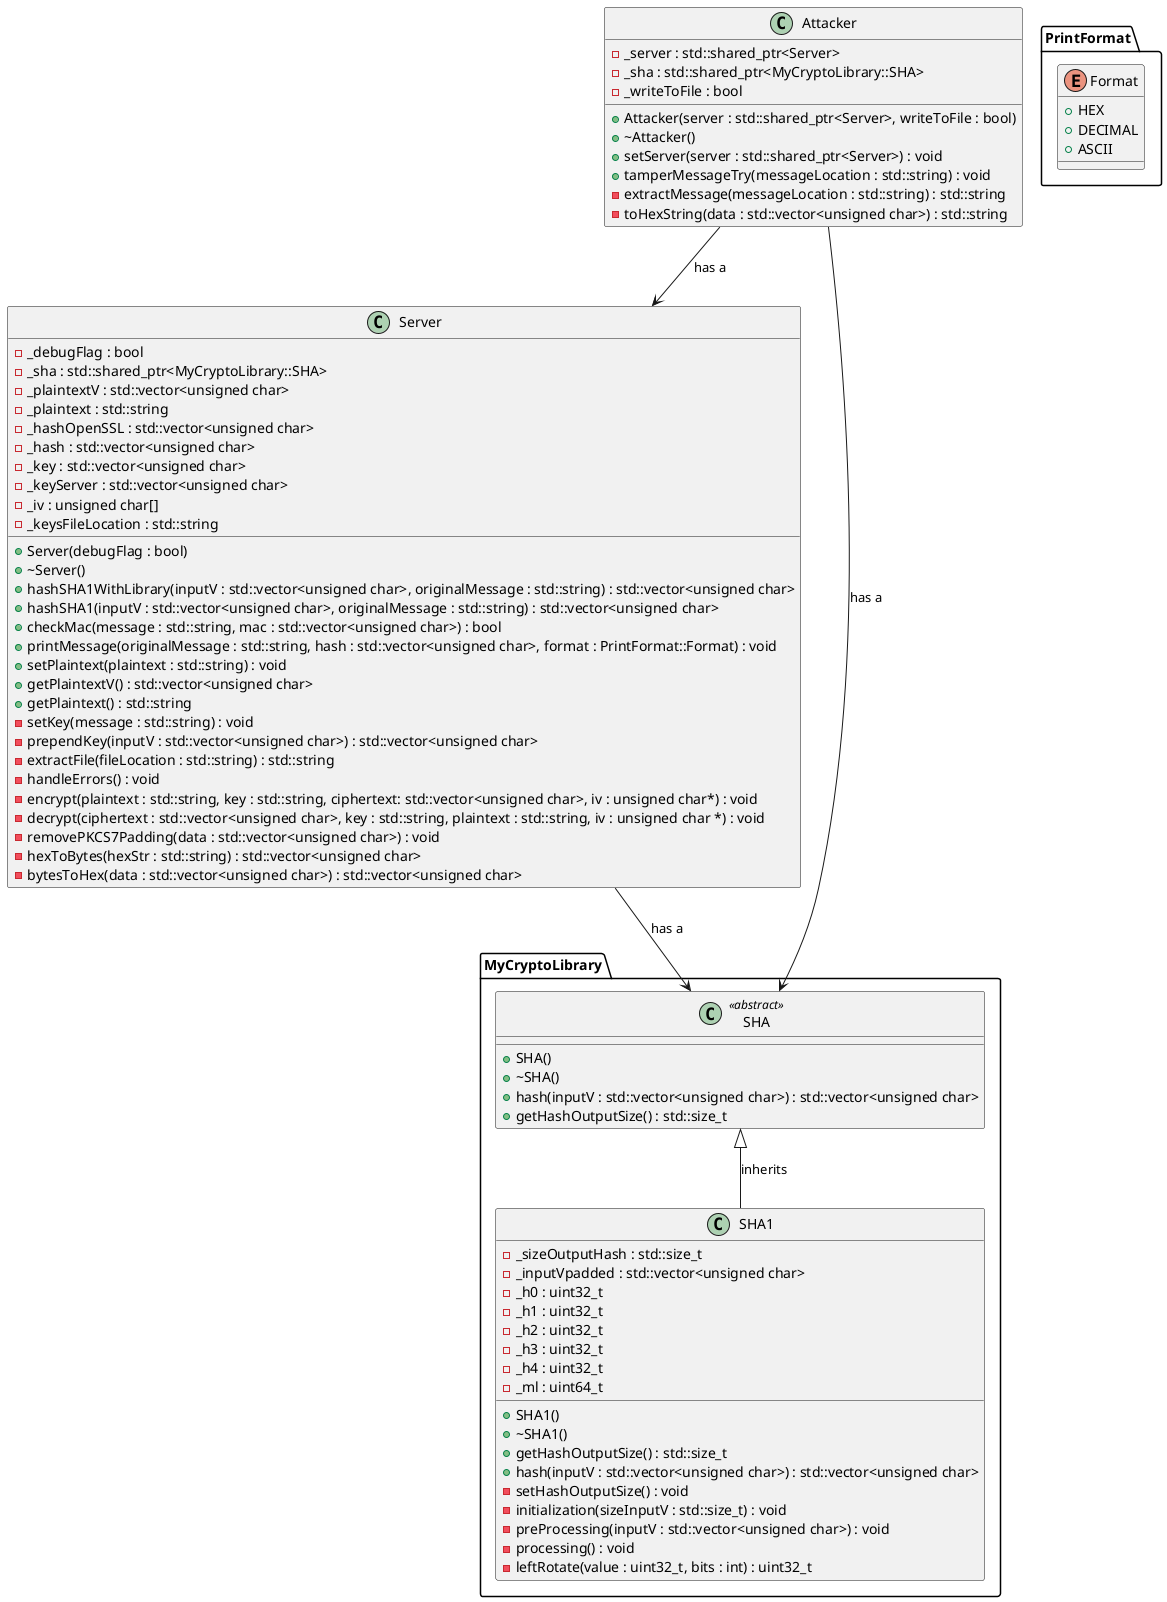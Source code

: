 @startuml

namespace PrintFormat {
    enum Format {
        +HEX 
        +DECIMAL 
        +ASCII
    }
}

class Server {
    - _debugFlag : bool
    - _sha : std::shared_ptr<MyCryptoLibrary::SHA>
    - _plaintextV : std::vector<unsigned char> 
    - _plaintext : std::string
    - _hashOpenSSL : std::vector<unsigned char>
    - _hash : std::vector<unsigned char>
    - _key : std::vector<unsigned char>
    - _keyServer : std::vector<unsigned char>
    - _iv : unsigned char[]
    - _keysFileLocation : std::string
    
    + Server(debugFlag : bool)
    + ~Server()
    + hashSHA1WithLibrary(inputV : std::vector<unsigned char>, originalMessage : std::string) : std::vector<unsigned char>
    + hashSHA1(inputV : std::vector<unsigned char>, originalMessage : std::string) : std::vector<unsigned char>
    + checkMac(message : std::string, mac : std::vector<unsigned char>) : bool
    + printMessage(originalMessage : std::string, hash : std::vector<unsigned char>, format : PrintFormat::Format) : void
    + setPlaintext(plaintext : std::string) : void
    + getPlaintextV() : std::vector<unsigned char>
    + getPlaintext() : std::string
    - setKey(message : std::string) : void
    - prependKey(inputV : std::vector<unsigned char>) : std::vector<unsigned char>
    - extractFile(fileLocation : std::string) : std::string
    - handleErrors() : void
    - encrypt(plaintext : std::string, key : std::string, ciphertext: std::vector<unsigned char>, iv : unsigned char*) : void
    - decrypt(ciphertext : std::vector<unsigned char>, key : std::string, plaintext : std::string, iv : unsigned char *) : void
    - removePKCS7Padding(data : std::vector<unsigned char>) : void
    - hexToBytes(hexStr : std::string) : std::vector<unsigned char>
    - bytesToHex(data : std::vector<unsigned char>) : std::vector<unsigned char>
}

namespace MyCryptoLibrary {
    class SHA <<abstract>> {
        + SHA()
        + ~SHA()
        + hash(inputV : std::vector<unsigned char>) : std::vector<unsigned char>
        + getHashOutputSize() : std::size_t
    }

    class SHA1 {
        - _sizeOutputHash : std::size_t
        - _inputVpadded : std::vector<unsigned char>
        - _h0 : uint32_t
        - _h1 : uint32_t
        - _h2 : uint32_t
        - _h3 : uint32_t
        - _h4 : uint32_t
        - _ml : uint64_t

        + SHA1()
        + ~SHA1()
        + getHashOutputSize() : std::size_t
        + hash(inputV : std::vector<unsigned char>) : std::vector<unsigned char>
        - setHashOutputSize() : void
        - initialization(sizeInputV : std::size_t) : void
        - preProcessing(inputV : std::vector<unsigned char>) : void
        - processing() : void
        - leftRotate(value : uint32_t, bits : int) : uint32_t
    }

    SHA <|-- SHA1 : "inherits"
}

class Attacker {
    - _server : std::shared_ptr<Server>
    - _sha : std::shared_ptr<MyCryptoLibrary::SHA>
    - _writeToFile : bool

    + Attacker(server : std::shared_ptr<Server>, writeToFile : bool)
    + ~Attacker()
    + setServer(server : std::shared_ptr<Server>) : void
    + tamperMessageTry(messageLocation : std::string) : void
    - extractMessage(messageLocation : std::string) : std::string
    - toHexString(data : std::vector<unsigned char>) : std::string
}

Server --> MyCryptoLibrary.SHA : "has a"
Attacker --> MyCryptoLibrary.SHA : "has a"
Attacker --> Server : "has a"

@enduml
